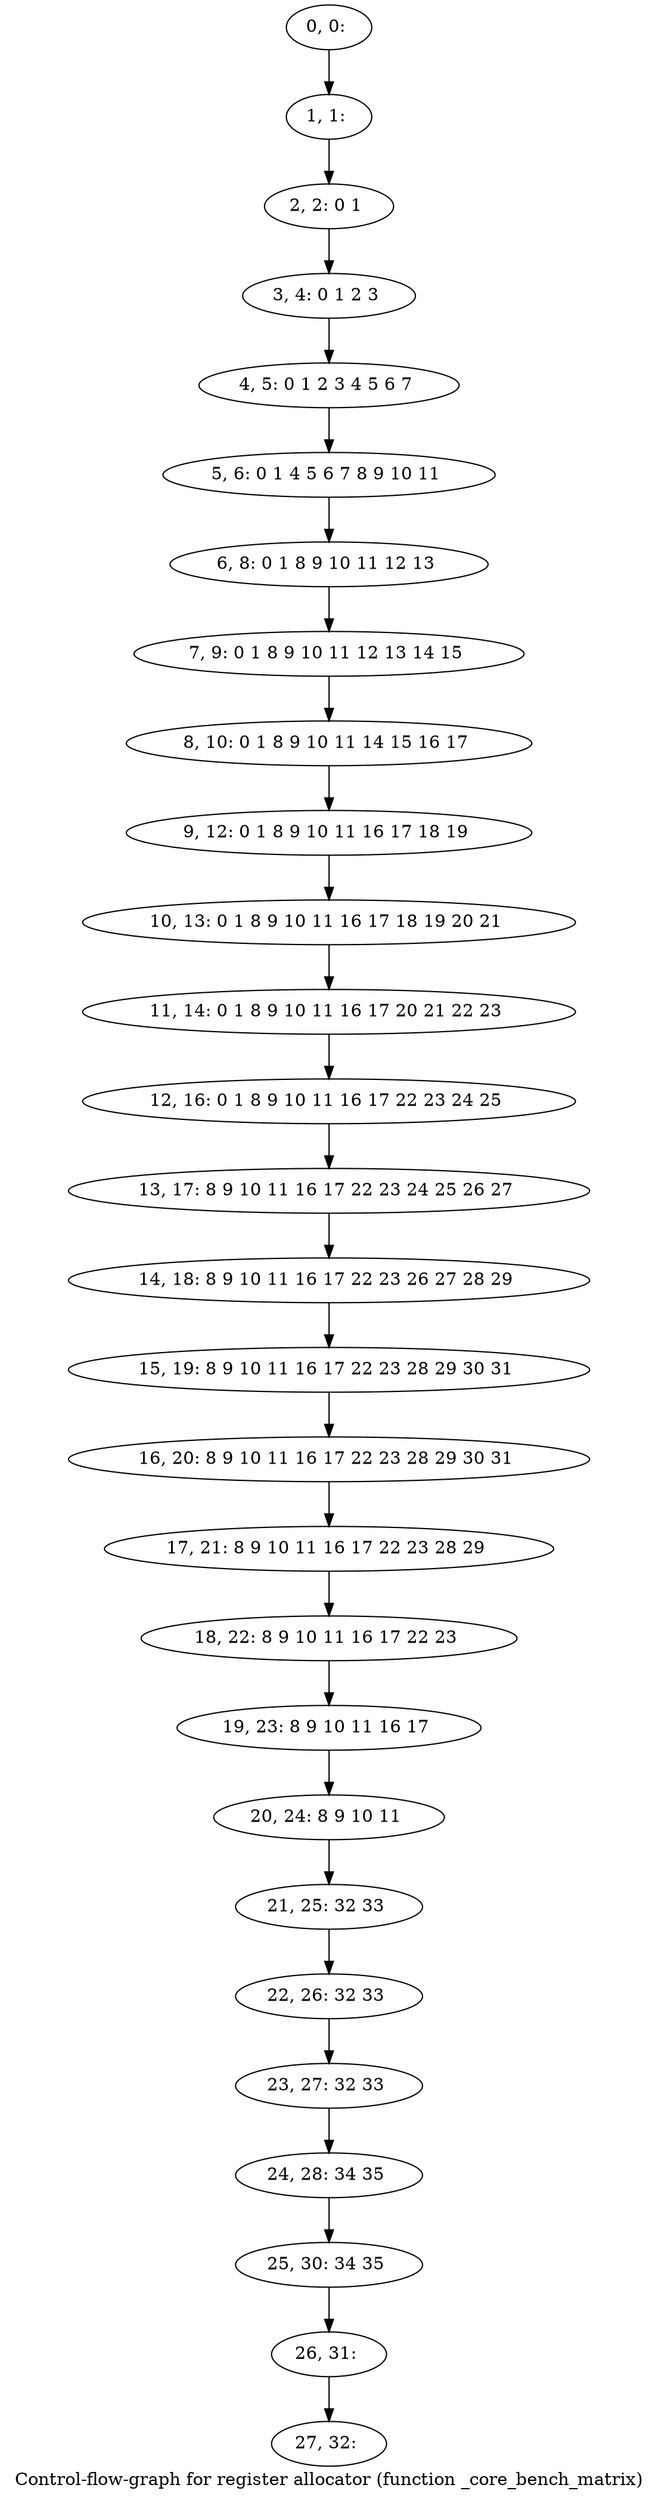 digraph G {
graph [label="Control-flow-graph for register allocator (function _core_bench_matrix)"]
0[label="0, 0: "];
1[label="1, 1: "];
2[label="2, 2: 0 1 "];
3[label="3, 4: 0 1 2 3 "];
4[label="4, 5: 0 1 2 3 4 5 6 7 "];
5[label="5, 6: 0 1 4 5 6 7 8 9 10 11 "];
6[label="6, 8: 0 1 8 9 10 11 12 13 "];
7[label="7, 9: 0 1 8 9 10 11 12 13 14 15 "];
8[label="8, 10: 0 1 8 9 10 11 14 15 16 17 "];
9[label="9, 12: 0 1 8 9 10 11 16 17 18 19 "];
10[label="10, 13: 0 1 8 9 10 11 16 17 18 19 20 21 "];
11[label="11, 14: 0 1 8 9 10 11 16 17 20 21 22 23 "];
12[label="12, 16: 0 1 8 9 10 11 16 17 22 23 24 25 "];
13[label="13, 17: 8 9 10 11 16 17 22 23 24 25 26 27 "];
14[label="14, 18: 8 9 10 11 16 17 22 23 26 27 28 29 "];
15[label="15, 19: 8 9 10 11 16 17 22 23 28 29 30 31 "];
16[label="16, 20: 8 9 10 11 16 17 22 23 28 29 30 31 "];
17[label="17, 21: 8 9 10 11 16 17 22 23 28 29 "];
18[label="18, 22: 8 9 10 11 16 17 22 23 "];
19[label="19, 23: 8 9 10 11 16 17 "];
20[label="20, 24: 8 9 10 11 "];
21[label="21, 25: 32 33 "];
22[label="22, 26: 32 33 "];
23[label="23, 27: 32 33 "];
24[label="24, 28: 34 35 "];
25[label="25, 30: 34 35 "];
26[label="26, 31: "];
27[label="27, 32: "];
0->1 ;
1->2 ;
2->3 ;
3->4 ;
4->5 ;
5->6 ;
6->7 ;
7->8 ;
8->9 ;
9->10 ;
10->11 ;
11->12 ;
12->13 ;
13->14 ;
14->15 ;
15->16 ;
16->17 ;
17->18 ;
18->19 ;
19->20 ;
20->21 ;
21->22 ;
22->23 ;
23->24 ;
24->25 ;
25->26 ;
26->27 ;
}
